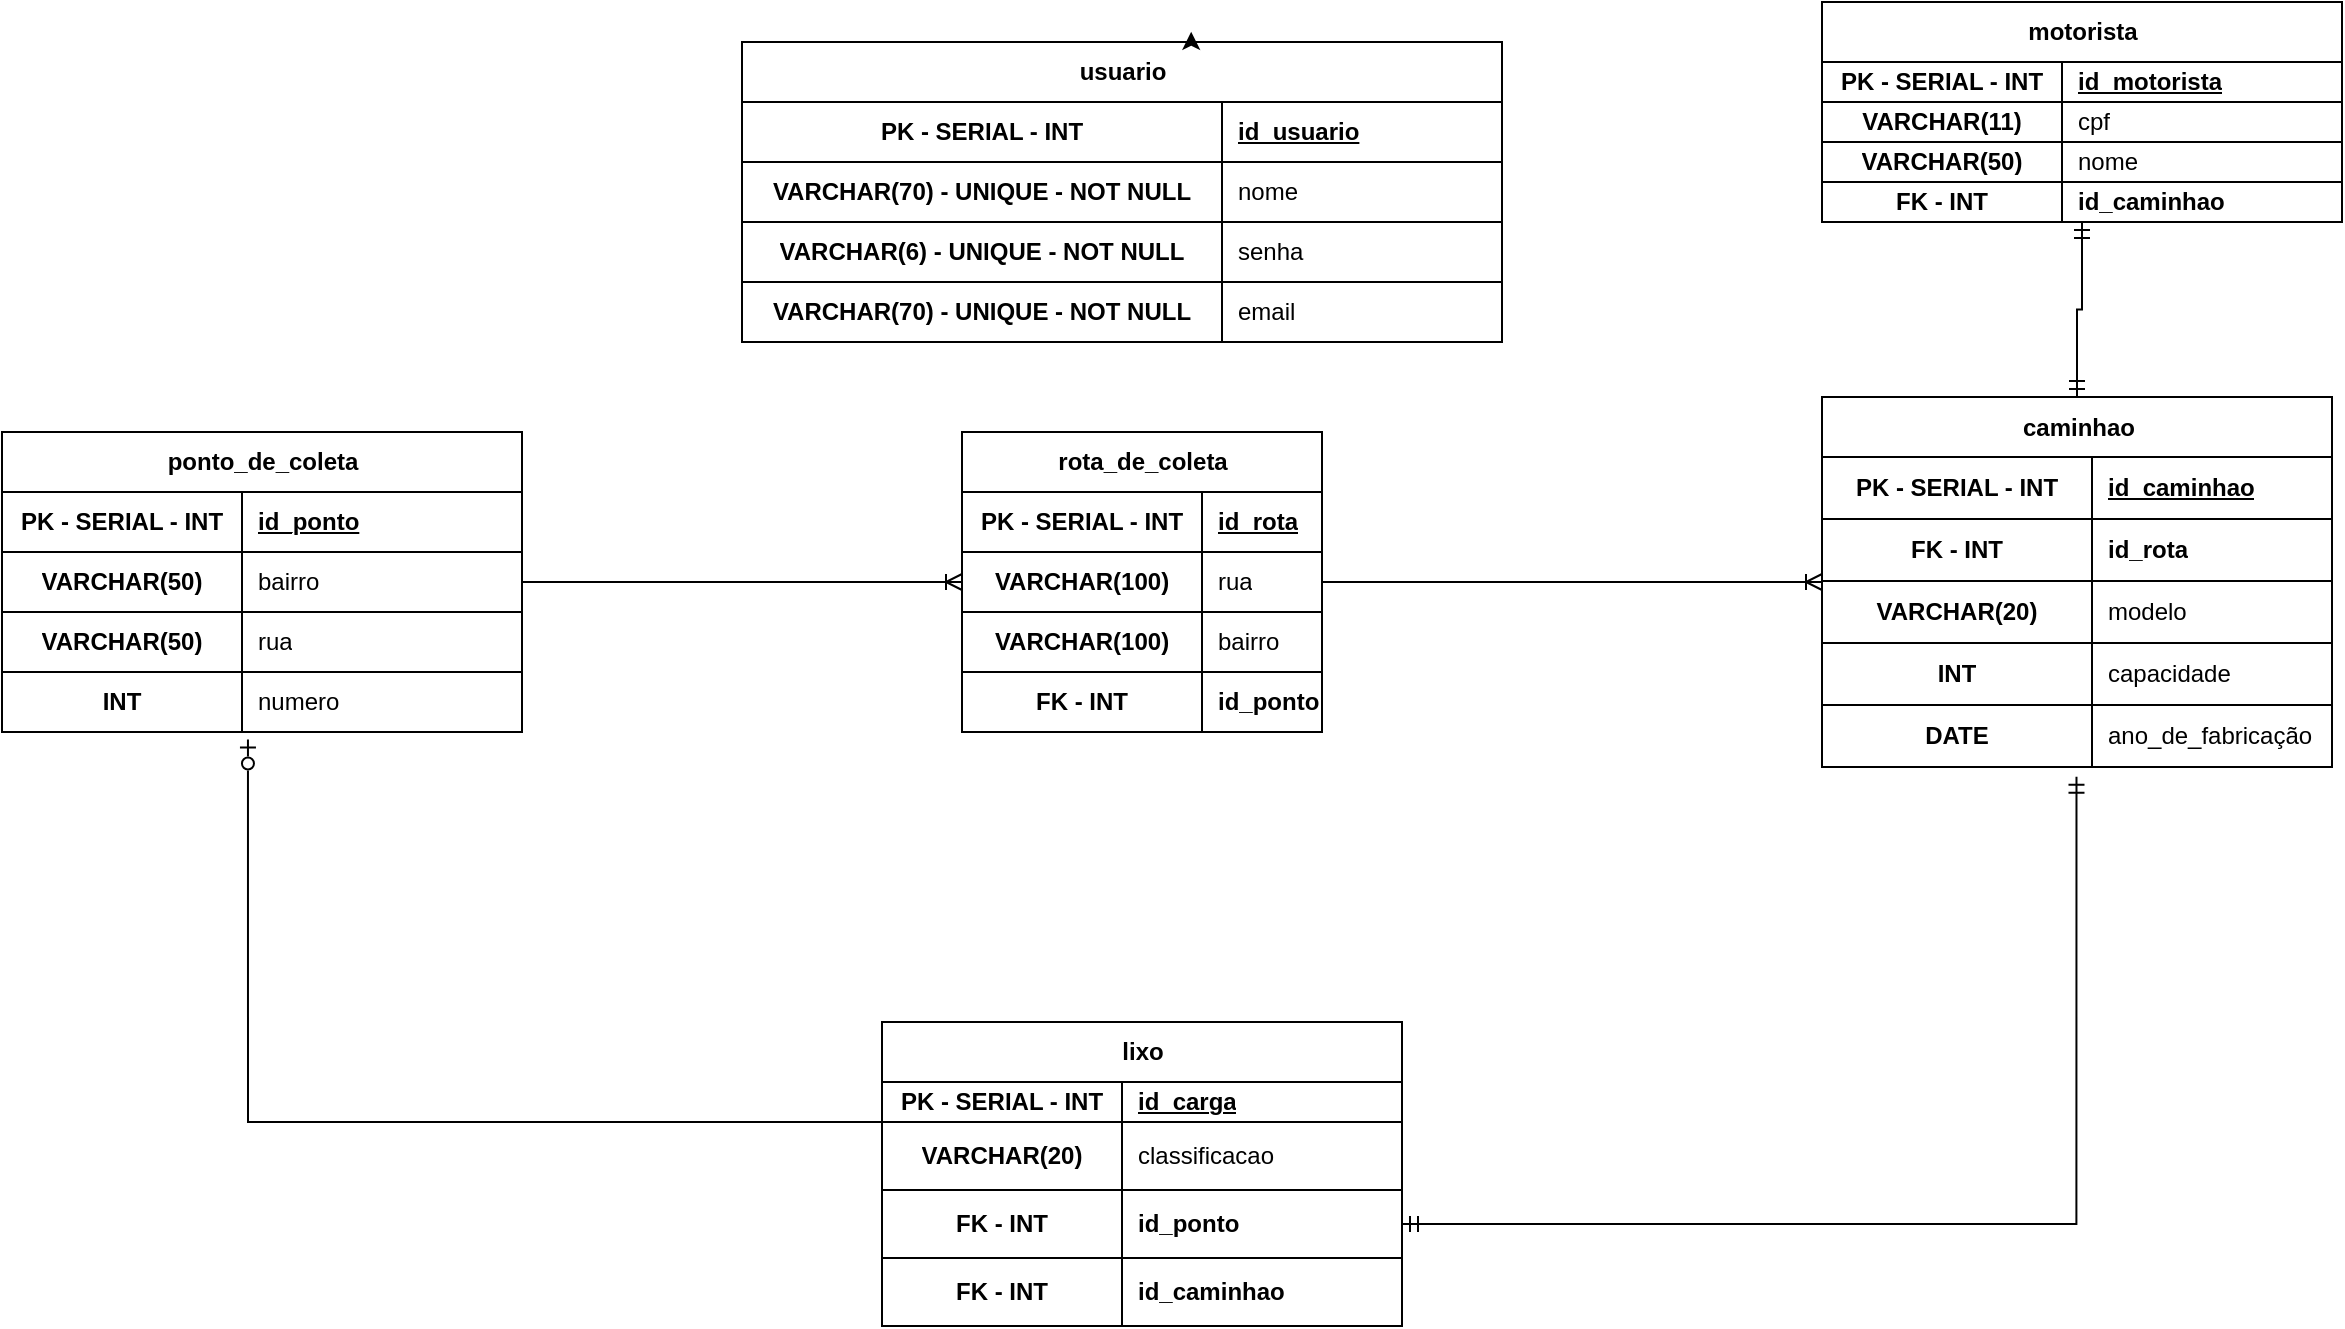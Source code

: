 <mxfile version="21.5.0" type="device">
  <diagram id="C5RBs43oDa-KdzZeNtuy" name="Page-1">
    <mxGraphModel dx="2227" dy="900" grid="1" gridSize="10" guides="1" tooltips="1" connect="1" arrows="1" fold="1" page="1" pageScale="1" pageWidth="827" pageHeight="1169" math="0" shadow="0">
      <root>
        <mxCell id="WIyWlLk6GJQsqaUBKTNV-0" />
        <mxCell id="WIyWlLk6GJQsqaUBKTNV-1" parent="WIyWlLk6GJQsqaUBKTNV-0" />
        <mxCell id="B9bkMVFS8lbxB0pxSiQX-164" style="edgeStyle=orthogonalEdgeStyle;rounded=0;orthogonalLoop=1;jettySize=auto;html=1;entryX=0.473;entryY=1.124;entryDx=0;entryDy=0;startArrow=none;startFill=0;endArrow=ERzeroToOne;endFill=0;entryPerimeter=0;" parent="WIyWlLk6GJQsqaUBKTNV-1" source="B9bkMVFS8lbxB0pxSiQX-1" target="B9bkMVFS8lbxB0pxSiQX-83" edge="1">
          <mxGeometry relative="1" as="geometry">
            <mxPoint x="195" y="220" as="targetPoint" />
            <Array as="points">
              <mxPoint x="-357" y="660" />
            </Array>
          </mxGeometry>
        </mxCell>
        <mxCell id="B9bkMVFS8lbxB0pxSiQX-1" value="lixo" style="shape=table;startSize=30;container=1;collapsible=1;childLayout=tableLayout;fixedRows=1;rowLines=0;fontStyle=1;align=center;resizeLast=1;html=1;swimlaneLine=1;strokeColor=default;fillColor=default;" parent="WIyWlLk6GJQsqaUBKTNV-1" vertex="1">
          <mxGeometry x="-40" y="610" width="260" height="152" as="geometry">
            <mxRectangle x="-200" y="10" width="70" height="30" as="alternateBounds" />
          </mxGeometry>
        </mxCell>
        <mxCell id="B9bkMVFS8lbxB0pxSiQX-2" value="" style="shape=tableRow;horizontal=0;startSize=0;swimlaneHead=0;swimlaneBody=0;fillColor=none;collapsible=0;dropTarget=0;points=[[0,0.5],[1,0.5]];portConstraint=eastwest;top=0;left=0;right=0;bottom=1;" parent="B9bkMVFS8lbxB0pxSiQX-1" vertex="1">
          <mxGeometry y="30" width="260" height="20" as="geometry" />
        </mxCell>
        <mxCell id="B9bkMVFS8lbxB0pxSiQX-3" value="PK - SERIAL - INT" style="shape=partialRectangle;connectable=0;fillColor=none;top=0;left=0;bottom=0;right=0;fontStyle=1;overflow=hidden;whiteSpace=wrap;html=1;" parent="B9bkMVFS8lbxB0pxSiQX-2" vertex="1">
          <mxGeometry width="120.0" height="20" as="geometry">
            <mxRectangle width="120.0" height="20" as="alternateBounds" />
          </mxGeometry>
        </mxCell>
        <mxCell id="B9bkMVFS8lbxB0pxSiQX-4" value="id_carga" style="shape=partialRectangle;connectable=0;fillColor=none;top=0;left=0;bottom=0;right=0;align=left;spacingLeft=6;fontStyle=5;overflow=hidden;whiteSpace=wrap;html=1;" parent="B9bkMVFS8lbxB0pxSiQX-2" vertex="1">
          <mxGeometry x="120.0" width="140.0" height="20" as="geometry">
            <mxRectangle width="140.0" height="20" as="alternateBounds" />
          </mxGeometry>
        </mxCell>
        <mxCell id="B9bkMVFS8lbxB0pxSiQX-28" value="" style="shape=tableRow;horizontal=0;startSize=0;swimlaneHead=0;swimlaneBody=0;fillColor=none;collapsible=0;dropTarget=0;points=[[0,0.5],[1,0.5]];portConstraint=eastwest;top=0;left=0;right=0;bottom=1;" parent="B9bkMVFS8lbxB0pxSiQX-1" vertex="1">
          <mxGeometry y="50" width="260" height="34" as="geometry" />
        </mxCell>
        <mxCell id="B9bkMVFS8lbxB0pxSiQX-29" value="VARCHAR(20)" style="shape=partialRectangle;connectable=0;fillColor=none;top=0;left=0;bottom=0;right=0;fontStyle=1;overflow=hidden;whiteSpace=wrap;html=1;" parent="B9bkMVFS8lbxB0pxSiQX-28" vertex="1">
          <mxGeometry width="120.0" height="34" as="geometry">
            <mxRectangle width="120.0" height="34" as="alternateBounds" />
          </mxGeometry>
        </mxCell>
        <mxCell id="B9bkMVFS8lbxB0pxSiQX-30" value="classificacao" style="shape=partialRectangle;connectable=0;fillColor=none;top=0;left=0;bottom=0;right=0;align=left;spacingLeft=6;fontStyle=0;overflow=hidden;whiteSpace=wrap;html=1;" parent="B9bkMVFS8lbxB0pxSiQX-28" vertex="1">
          <mxGeometry x="120.0" width="140.0" height="34" as="geometry">
            <mxRectangle width="140.0" height="34" as="alternateBounds" />
          </mxGeometry>
        </mxCell>
        <mxCell id="B9bkMVFS8lbxB0pxSiQX-34" value="" style="shape=tableRow;horizontal=0;startSize=0;swimlaneHead=0;swimlaneBody=0;fillColor=none;collapsible=0;dropTarget=0;points=[[0,0.5],[1,0.5]];portConstraint=eastwest;top=0;left=0;right=0;bottom=1;" parent="B9bkMVFS8lbxB0pxSiQX-1" vertex="1">
          <mxGeometry y="84" width="260" height="34" as="geometry" />
        </mxCell>
        <mxCell id="B9bkMVFS8lbxB0pxSiQX-35" value="FK - INT" style="shape=partialRectangle;connectable=0;fillColor=none;top=0;left=0;bottom=0;right=0;fontStyle=1;overflow=hidden;whiteSpace=wrap;html=1;" parent="B9bkMVFS8lbxB0pxSiQX-34" vertex="1">
          <mxGeometry width="120.0" height="34" as="geometry">
            <mxRectangle width="120.0" height="34" as="alternateBounds" />
          </mxGeometry>
        </mxCell>
        <mxCell id="B9bkMVFS8lbxB0pxSiQX-36" value="&lt;span&gt;&lt;span&gt;id_ponto&lt;/span&gt;&lt;/span&gt;" style="shape=partialRectangle;connectable=0;fillColor=none;top=0;left=0;bottom=0;right=0;align=left;spacingLeft=6;fontStyle=1;overflow=hidden;whiteSpace=wrap;html=1;" parent="B9bkMVFS8lbxB0pxSiQX-34" vertex="1">
          <mxGeometry x="120.0" width="140.0" height="34" as="geometry">
            <mxRectangle width="140.0" height="34" as="alternateBounds" />
          </mxGeometry>
        </mxCell>
        <mxCell id="NleWMUWUHoIItOQJwJyF-0" value="" style="shape=tableRow;horizontal=0;startSize=0;swimlaneHead=0;swimlaneBody=0;fillColor=none;collapsible=0;dropTarget=0;points=[[0,0.5],[1,0.5]];portConstraint=eastwest;top=0;left=0;right=0;bottom=1;" parent="B9bkMVFS8lbxB0pxSiQX-1" vertex="1">
          <mxGeometry y="118" width="260" height="34" as="geometry" />
        </mxCell>
        <mxCell id="NleWMUWUHoIItOQJwJyF-1" value="FK - INT" style="shape=partialRectangle;connectable=0;fillColor=none;top=0;left=0;bottom=0;right=0;fontStyle=1;overflow=hidden;whiteSpace=wrap;html=1;" parent="NleWMUWUHoIItOQJwJyF-0" vertex="1">
          <mxGeometry width="120.0" height="34" as="geometry">
            <mxRectangle width="120.0" height="34" as="alternateBounds" />
          </mxGeometry>
        </mxCell>
        <mxCell id="NleWMUWUHoIItOQJwJyF-2" value="&lt;span&gt;&lt;span&gt;id_caminhao&lt;/span&gt;&lt;/span&gt;" style="shape=partialRectangle;connectable=0;fillColor=none;top=0;left=0;bottom=0;right=0;align=left;spacingLeft=6;fontStyle=1;overflow=hidden;whiteSpace=wrap;html=1;" parent="NleWMUWUHoIItOQJwJyF-0" vertex="1">
          <mxGeometry x="120.0" width="140.0" height="34" as="geometry">
            <mxRectangle width="140.0" height="34" as="alternateBounds" />
          </mxGeometry>
        </mxCell>
        <mxCell id="B9bkMVFS8lbxB0pxSiQX-37" value="usuario" style="shape=table;startSize=30;container=1;collapsible=1;childLayout=tableLayout;fixedRows=1;rowLines=0;fontStyle=1;align=center;resizeLast=1;html=1;" parent="WIyWlLk6GJQsqaUBKTNV-1" vertex="1">
          <mxGeometry x="-110" y="120" width="380" height="150" as="geometry">
            <mxRectangle x="70" y="40" width="70" height="30" as="alternateBounds" />
          </mxGeometry>
        </mxCell>
        <mxCell id="B9bkMVFS8lbxB0pxSiQX-38" value="" style="shape=tableRow;horizontal=0;startSize=0;swimlaneHead=0;swimlaneBody=0;fillColor=none;collapsible=0;dropTarget=0;points=[[0,0.5],[1,0.5]];portConstraint=eastwest;top=0;left=0;right=0;bottom=1;" parent="B9bkMVFS8lbxB0pxSiQX-37" vertex="1">
          <mxGeometry y="30" width="380" height="30" as="geometry" />
        </mxCell>
        <mxCell id="B9bkMVFS8lbxB0pxSiQX-39" value="PK - SERIAL - INT" style="shape=partialRectangle;connectable=0;fillColor=none;top=0;left=0;bottom=0;right=0;fontStyle=1;overflow=hidden;whiteSpace=wrap;html=1;" parent="B9bkMVFS8lbxB0pxSiQX-38" vertex="1">
          <mxGeometry width="240" height="30" as="geometry">
            <mxRectangle width="240" height="30" as="alternateBounds" />
          </mxGeometry>
        </mxCell>
        <mxCell id="B9bkMVFS8lbxB0pxSiQX-40" value="id_usuario" style="shape=partialRectangle;connectable=0;fillColor=none;top=0;left=0;bottom=0;right=0;align=left;spacingLeft=6;fontStyle=5;overflow=hidden;whiteSpace=wrap;html=1;" parent="B9bkMVFS8lbxB0pxSiQX-38" vertex="1">
          <mxGeometry x="240" width="140" height="30" as="geometry">
            <mxRectangle width="140" height="30" as="alternateBounds" />
          </mxGeometry>
        </mxCell>
        <mxCell id="B9bkMVFS8lbxB0pxSiQX-51" value="" style="shape=tableRow;horizontal=0;startSize=0;swimlaneHead=0;swimlaneBody=0;fillColor=none;collapsible=0;dropTarget=0;points=[[0,0.5],[1,0.5]];portConstraint=eastwest;top=0;left=0;right=0;bottom=1;" parent="B9bkMVFS8lbxB0pxSiQX-37" vertex="1">
          <mxGeometry y="60" width="380" height="30" as="geometry" />
        </mxCell>
        <mxCell id="B9bkMVFS8lbxB0pxSiQX-52" value="VARCHAR(70) - UNIQUE - NOT NULL" style="shape=partialRectangle;connectable=0;fillColor=none;top=0;left=0;bottom=0;right=0;fontStyle=1;overflow=hidden;whiteSpace=wrap;html=1;" parent="B9bkMVFS8lbxB0pxSiQX-51" vertex="1">
          <mxGeometry width="240" height="30" as="geometry">
            <mxRectangle width="240" height="30" as="alternateBounds" />
          </mxGeometry>
        </mxCell>
        <mxCell id="B9bkMVFS8lbxB0pxSiQX-53" value="&lt;span style=&quot;font-weight: normal;&quot;&gt;nome&lt;/span&gt;" style="shape=partialRectangle;connectable=0;fillColor=none;top=0;left=0;bottom=0;right=0;align=left;spacingLeft=6;fontStyle=1;overflow=hidden;whiteSpace=wrap;html=1;" parent="B9bkMVFS8lbxB0pxSiQX-51" vertex="1">
          <mxGeometry x="240" width="140" height="30" as="geometry">
            <mxRectangle width="140" height="30" as="alternateBounds" />
          </mxGeometry>
        </mxCell>
        <mxCell id="B9bkMVFS8lbxB0pxSiQX-57" value="" style="shape=tableRow;horizontal=0;startSize=0;swimlaneHead=0;swimlaneBody=0;fillColor=none;collapsible=0;dropTarget=0;points=[[0,0.5],[1,0.5]];portConstraint=eastwest;top=0;left=0;right=0;bottom=1;" parent="B9bkMVFS8lbxB0pxSiQX-37" vertex="1">
          <mxGeometry y="90" width="380" height="30" as="geometry" />
        </mxCell>
        <mxCell id="B9bkMVFS8lbxB0pxSiQX-58" value="VARCHAR(6) - UNIQUE - NOT NULL" style="shape=partialRectangle;connectable=0;fillColor=none;top=0;left=0;bottom=0;right=0;fontStyle=1;overflow=hidden;whiteSpace=wrap;html=1;" parent="B9bkMVFS8lbxB0pxSiQX-57" vertex="1">
          <mxGeometry width="240" height="30" as="geometry">
            <mxRectangle width="240" height="30" as="alternateBounds" />
          </mxGeometry>
        </mxCell>
        <mxCell id="B9bkMVFS8lbxB0pxSiQX-59" value="&lt;span style=&quot;font-weight: normal;&quot;&gt;senha&lt;/span&gt;" style="shape=partialRectangle;connectable=0;fillColor=none;top=0;left=0;bottom=0;right=0;align=left;spacingLeft=6;fontStyle=1;overflow=hidden;whiteSpace=wrap;html=1;" parent="B9bkMVFS8lbxB0pxSiQX-57" vertex="1">
          <mxGeometry x="240" width="140" height="30" as="geometry">
            <mxRectangle width="140" height="30" as="alternateBounds" />
          </mxGeometry>
        </mxCell>
        <mxCell id="B9bkMVFS8lbxB0pxSiQX-60" value="" style="shape=tableRow;horizontal=0;startSize=0;swimlaneHead=0;swimlaneBody=0;fillColor=none;collapsible=0;dropTarget=0;points=[[0,0.5],[1,0.5]];portConstraint=eastwest;top=0;left=0;right=0;bottom=1;" parent="B9bkMVFS8lbxB0pxSiQX-37" vertex="1">
          <mxGeometry y="120" width="380" height="30" as="geometry" />
        </mxCell>
        <mxCell id="B9bkMVFS8lbxB0pxSiQX-61" value="VARCHAR(70) - UNIQUE - NOT NULL" style="shape=partialRectangle;connectable=0;fillColor=none;top=0;left=0;bottom=0;right=0;fontStyle=1;overflow=hidden;whiteSpace=wrap;html=1;" parent="B9bkMVFS8lbxB0pxSiQX-60" vertex="1">
          <mxGeometry width="240" height="30" as="geometry">
            <mxRectangle width="240" height="30" as="alternateBounds" />
          </mxGeometry>
        </mxCell>
        <mxCell id="B9bkMVFS8lbxB0pxSiQX-62" value="&lt;span style=&quot;font-weight: normal;&quot;&gt;email&lt;/span&gt;" style="shape=partialRectangle;connectable=0;fillColor=none;top=0;left=0;bottom=0;right=0;align=left;spacingLeft=6;fontStyle=1;overflow=hidden;whiteSpace=wrap;html=1;" parent="B9bkMVFS8lbxB0pxSiQX-60" vertex="1">
          <mxGeometry x="240" width="140" height="30" as="geometry">
            <mxRectangle width="140" height="30" as="alternateBounds" />
          </mxGeometry>
        </mxCell>
        <mxCell id="B9bkMVFS8lbxB0pxSiQX-166" style="edgeStyle=orthogonalEdgeStyle;rounded=0;orthogonalLoop=1;jettySize=auto;html=1;endArrow=ERoneToMany;endFill=0;" parent="WIyWlLk6GJQsqaUBKTNV-1" source="B9bkMVFS8lbxB0pxSiQX-63" target="B9bkMVFS8lbxB0pxSiQX-112" edge="1">
          <mxGeometry relative="1" as="geometry" />
        </mxCell>
        <mxCell id="B9bkMVFS8lbxB0pxSiQX-63" value="ponto_de_coleta" style="shape=table;startSize=30;container=1;collapsible=1;childLayout=tableLayout;fixedRows=1;rowLines=0;fontStyle=1;align=center;resizeLast=1;html=1;" parent="WIyWlLk6GJQsqaUBKTNV-1" vertex="1">
          <mxGeometry x="-480" y="315" width="260" height="150" as="geometry">
            <mxRectangle x="-235" y="280" width="140" height="30" as="alternateBounds" />
          </mxGeometry>
        </mxCell>
        <mxCell id="B9bkMVFS8lbxB0pxSiQX-64" value="" style="shape=tableRow;horizontal=0;startSize=0;swimlaneHead=0;swimlaneBody=0;fillColor=none;collapsible=0;dropTarget=0;points=[[0,0.5],[1,0.5]];portConstraint=eastwest;top=0;left=0;right=0;bottom=1;" parent="B9bkMVFS8lbxB0pxSiQX-63" vertex="1">
          <mxGeometry y="30" width="260" height="30" as="geometry" />
        </mxCell>
        <mxCell id="B9bkMVFS8lbxB0pxSiQX-65" value="PK - SERIAL - INT" style="shape=partialRectangle;connectable=0;fillColor=none;top=0;left=0;bottom=0;right=0;fontStyle=1;overflow=hidden;whiteSpace=wrap;html=1;" parent="B9bkMVFS8lbxB0pxSiQX-64" vertex="1">
          <mxGeometry width="120" height="30" as="geometry">
            <mxRectangle width="120" height="30" as="alternateBounds" />
          </mxGeometry>
        </mxCell>
        <mxCell id="B9bkMVFS8lbxB0pxSiQX-66" value="id_ponto" style="shape=partialRectangle;connectable=0;fillColor=none;top=0;left=0;bottom=0;right=0;align=left;spacingLeft=6;fontStyle=5;overflow=hidden;whiteSpace=wrap;html=1;" parent="B9bkMVFS8lbxB0pxSiQX-64" vertex="1">
          <mxGeometry x="120" width="140" height="30" as="geometry">
            <mxRectangle width="140" height="30" as="alternateBounds" />
          </mxGeometry>
        </mxCell>
        <mxCell id="B9bkMVFS8lbxB0pxSiQX-77" value="" style="shape=tableRow;horizontal=0;startSize=0;swimlaneHead=0;swimlaneBody=0;fillColor=none;collapsible=0;dropTarget=0;points=[[0,0.5],[1,0.5]];portConstraint=eastwest;top=0;left=0;right=0;bottom=1;" parent="B9bkMVFS8lbxB0pxSiQX-63" vertex="1">
          <mxGeometry y="60" width="260" height="30" as="geometry" />
        </mxCell>
        <mxCell id="B9bkMVFS8lbxB0pxSiQX-78" value="VARCHAR(50)" style="shape=partialRectangle;connectable=0;fillColor=none;top=0;left=0;bottom=0;right=0;fontStyle=1;overflow=hidden;whiteSpace=wrap;html=1;" parent="B9bkMVFS8lbxB0pxSiQX-77" vertex="1">
          <mxGeometry width="120" height="30" as="geometry">
            <mxRectangle width="120" height="30" as="alternateBounds" />
          </mxGeometry>
        </mxCell>
        <mxCell id="B9bkMVFS8lbxB0pxSiQX-79" value="bairro" style="shape=partialRectangle;connectable=0;fillColor=none;top=0;left=0;bottom=0;right=0;align=left;spacingLeft=6;fontStyle=0;overflow=hidden;whiteSpace=wrap;html=1;" parent="B9bkMVFS8lbxB0pxSiQX-77" vertex="1">
          <mxGeometry x="120" width="140" height="30" as="geometry">
            <mxRectangle width="140" height="30" as="alternateBounds" />
          </mxGeometry>
        </mxCell>
        <mxCell id="B9bkMVFS8lbxB0pxSiQX-80" value="" style="shape=tableRow;horizontal=0;startSize=0;swimlaneHead=0;swimlaneBody=0;fillColor=none;collapsible=0;dropTarget=0;points=[[0,0.5],[1,0.5]];portConstraint=eastwest;top=0;left=0;right=0;bottom=1;" parent="B9bkMVFS8lbxB0pxSiQX-63" vertex="1">
          <mxGeometry y="90" width="260" height="30" as="geometry" />
        </mxCell>
        <mxCell id="B9bkMVFS8lbxB0pxSiQX-81" value="VARCHAR(50)" style="shape=partialRectangle;connectable=0;fillColor=none;top=0;left=0;bottom=0;right=0;fontStyle=1;overflow=hidden;whiteSpace=wrap;html=1;" parent="B9bkMVFS8lbxB0pxSiQX-80" vertex="1">
          <mxGeometry width="120" height="30" as="geometry">
            <mxRectangle width="120" height="30" as="alternateBounds" />
          </mxGeometry>
        </mxCell>
        <mxCell id="B9bkMVFS8lbxB0pxSiQX-82" value="rua" style="shape=partialRectangle;connectable=0;fillColor=none;top=0;left=0;bottom=0;right=0;align=left;spacingLeft=6;fontStyle=0;overflow=hidden;whiteSpace=wrap;html=1;" parent="B9bkMVFS8lbxB0pxSiQX-80" vertex="1">
          <mxGeometry x="120" width="140" height="30" as="geometry">
            <mxRectangle width="140" height="30" as="alternateBounds" />
          </mxGeometry>
        </mxCell>
        <mxCell id="B9bkMVFS8lbxB0pxSiQX-83" value="" style="shape=tableRow;horizontal=0;startSize=0;swimlaneHead=0;swimlaneBody=0;fillColor=none;collapsible=0;dropTarget=0;points=[[0,0.5],[1,0.5]];portConstraint=eastwest;top=0;left=0;right=0;bottom=1;" parent="B9bkMVFS8lbxB0pxSiQX-63" vertex="1">
          <mxGeometry y="120" width="260" height="30" as="geometry" />
        </mxCell>
        <mxCell id="B9bkMVFS8lbxB0pxSiQX-84" value="INT" style="shape=partialRectangle;connectable=0;fillColor=none;top=0;left=0;bottom=0;right=0;fontStyle=1;overflow=hidden;whiteSpace=wrap;html=1;" parent="B9bkMVFS8lbxB0pxSiQX-83" vertex="1">
          <mxGeometry width="120" height="30" as="geometry">
            <mxRectangle width="120" height="30" as="alternateBounds" />
          </mxGeometry>
        </mxCell>
        <mxCell id="B9bkMVFS8lbxB0pxSiQX-85" value="numero" style="shape=partialRectangle;connectable=0;fillColor=none;top=0;left=0;bottom=0;right=0;align=left;spacingLeft=6;fontStyle=0;overflow=hidden;whiteSpace=wrap;html=1;" parent="B9bkMVFS8lbxB0pxSiQX-83" vertex="1">
          <mxGeometry x="120" width="140" height="30" as="geometry">
            <mxRectangle width="140" height="30" as="alternateBounds" />
          </mxGeometry>
        </mxCell>
        <mxCell id="B9bkMVFS8lbxB0pxSiQX-86" value="motorista" style="shape=table;startSize=30;container=1;collapsible=1;childLayout=tableLayout;fixedRows=1;rowLines=0;fontStyle=1;align=center;resizeLast=1;html=1;" parent="WIyWlLk6GJQsqaUBKTNV-1" vertex="1">
          <mxGeometry x="430" y="100" width="260" height="110" as="geometry">
            <mxRectangle x="325" y="10" width="70" height="30" as="alternateBounds" />
          </mxGeometry>
        </mxCell>
        <mxCell id="B9bkMVFS8lbxB0pxSiQX-87" value="" style="shape=tableRow;horizontal=0;startSize=0;swimlaneHead=0;swimlaneBody=0;fillColor=none;collapsible=0;dropTarget=0;points=[[0,0.5],[1,0.5]];portConstraint=eastwest;top=0;left=0;right=0;bottom=1;" parent="B9bkMVFS8lbxB0pxSiQX-86" vertex="1">
          <mxGeometry y="30" width="260" height="20" as="geometry" />
        </mxCell>
        <mxCell id="B9bkMVFS8lbxB0pxSiQX-88" value="PK - SERIAL - INT" style="shape=partialRectangle;connectable=0;fillColor=none;top=0;left=0;bottom=0;right=0;fontStyle=1;overflow=hidden;whiteSpace=wrap;html=1;" parent="B9bkMVFS8lbxB0pxSiQX-87" vertex="1">
          <mxGeometry width="120" height="20" as="geometry">
            <mxRectangle width="120" height="20" as="alternateBounds" />
          </mxGeometry>
        </mxCell>
        <mxCell id="B9bkMVFS8lbxB0pxSiQX-89" value="id_motorista" style="shape=partialRectangle;connectable=0;fillColor=none;top=0;left=0;bottom=0;right=0;align=left;spacingLeft=6;fontStyle=5;overflow=hidden;whiteSpace=wrap;html=1;" parent="B9bkMVFS8lbxB0pxSiQX-87" vertex="1">
          <mxGeometry x="120" width="140" height="20" as="geometry">
            <mxRectangle width="140" height="20" as="alternateBounds" />
          </mxGeometry>
        </mxCell>
        <mxCell id="B9bkMVFS8lbxB0pxSiQX-100" value="" style="shape=tableRow;horizontal=0;startSize=0;swimlaneHead=0;swimlaneBody=0;fillColor=none;collapsible=0;dropTarget=0;points=[[0,0.5],[1,0.5]];portConstraint=eastwest;top=0;left=0;right=0;bottom=1;" parent="B9bkMVFS8lbxB0pxSiQX-86" vertex="1">
          <mxGeometry y="50" width="260" height="20" as="geometry" />
        </mxCell>
        <mxCell id="B9bkMVFS8lbxB0pxSiQX-101" value="VARCHAR(11)" style="shape=partialRectangle;connectable=0;fillColor=none;top=0;left=0;bottom=0;right=0;fontStyle=1;overflow=hidden;whiteSpace=wrap;html=1;" parent="B9bkMVFS8lbxB0pxSiQX-100" vertex="1">
          <mxGeometry width="120" height="20" as="geometry">
            <mxRectangle width="120" height="20" as="alternateBounds" />
          </mxGeometry>
        </mxCell>
        <mxCell id="B9bkMVFS8lbxB0pxSiQX-102" value="&lt;span style=&quot;font-weight: normal;&quot;&gt;cpf&lt;/span&gt;" style="shape=partialRectangle;connectable=0;fillColor=none;top=0;left=0;bottom=0;right=0;align=left;spacingLeft=6;fontStyle=1;overflow=hidden;whiteSpace=wrap;html=1;" parent="B9bkMVFS8lbxB0pxSiQX-100" vertex="1">
          <mxGeometry x="120" width="140" height="20" as="geometry">
            <mxRectangle width="140" height="20" as="alternateBounds" />
          </mxGeometry>
        </mxCell>
        <mxCell id="B9bkMVFS8lbxB0pxSiQX-103" value="" style="shape=tableRow;horizontal=0;startSize=0;swimlaneHead=0;swimlaneBody=0;fillColor=none;collapsible=0;dropTarget=0;points=[[0,0.5],[1,0.5]];portConstraint=eastwest;top=0;left=0;right=0;bottom=1;" parent="B9bkMVFS8lbxB0pxSiQX-86" vertex="1">
          <mxGeometry y="70" width="260" height="20" as="geometry" />
        </mxCell>
        <mxCell id="B9bkMVFS8lbxB0pxSiQX-104" value="VARCHAR(50)" style="shape=partialRectangle;connectable=0;fillColor=none;top=0;left=0;bottom=0;right=0;fontStyle=1;overflow=hidden;whiteSpace=wrap;html=1;" parent="B9bkMVFS8lbxB0pxSiQX-103" vertex="1">
          <mxGeometry width="120" height="20" as="geometry">
            <mxRectangle width="120" height="20" as="alternateBounds" />
          </mxGeometry>
        </mxCell>
        <mxCell id="B9bkMVFS8lbxB0pxSiQX-105" value="&lt;span style=&quot;font-weight: normal;&quot;&gt;nome&lt;/span&gt;" style="shape=partialRectangle;connectable=0;fillColor=none;top=0;left=0;bottom=0;right=0;align=left;spacingLeft=6;fontStyle=1;overflow=hidden;whiteSpace=wrap;html=1;" parent="B9bkMVFS8lbxB0pxSiQX-103" vertex="1">
          <mxGeometry x="120" width="140" height="20" as="geometry">
            <mxRectangle width="140" height="20" as="alternateBounds" />
          </mxGeometry>
        </mxCell>
        <mxCell id="B9bkMVFS8lbxB0pxSiQX-109" value="" style="shape=tableRow;horizontal=0;startSize=0;swimlaneHead=0;swimlaneBody=0;fillColor=none;collapsible=0;dropTarget=0;points=[[0,0.5],[1,0.5]];portConstraint=eastwest;top=0;left=0;right=0;bottom=1;" parent="B9bkMVFS8lbxB0pxSiQX-86" vertex="1">
          <mxGeometry y="90" width="260" height="20" as="geometry" />
        </mxCell>
        <mxCell id="B9bkMVFS8lbxB0pxSiQX-110" value="FK - INT" style="shape=partialRectangle;connectable=0;fillColor=none;top=0;left=0;bottom=0;right=0;fontStyle=1;overflow=hidden;whiteSpace=wrap;html=1;" parent="B9bkMVFS8lbxB0pxSiQX-109" vertex="1">
          <mxGeometry width="120" height="20" as="geometry">
            <mxRectangle width="120" height="20" as="alternateBounds" />
          </mxGeometry>
        </mxCell>
        <mxCell id="B9bkMVFS8lbxB0pxSiQX-111" value="&lt;span style=&quot;&quot;&gt;id_caminhao&lt;/span&gt;" style="shape=partialRectangle;connectable=0;fillColor=none;top=0;left=0;bottom=0;right=0;align=left;spacingLeft=6;fontStyle=1;overflow=hidden;whiteSpace=wrap;html=1;" parent="B9bkMVFS8lbxB0pxSiQX-109" vertex="1">
          <mxGeometry x="120" width="140" height="20" as="geometry">
            <mxRectangle width="140" height="20" as="alternateBounds" />
          </mxGeometry>
        </mxCell>
        <mxCell id="B9bkMVFS8lbxB0pxSiQX-167" style="edgeStyle=orthogonalEdgeStyle;rounded=0;orthogonalLoop=1;jettySize=auto;html=1;entryX=0;entryY=0.5;entryDx=0;entryDy=0;endArrow=ERoneToMany;endFill=0;" parent="WIyWlLk6GJQsqaUBKTNV-1" source="B9bkMVFS8lbxB0pxSiQX-112" target="B9bkMVFS8lbxB0pxSiQX-137" edge="1">
          <mxGeometry relative="1" as="geometry" />
        </mxCell>
        <mxCell id="B9bkMVFS8lbxB0pxSiQX-112" value="rota_de_coleta" style="shape=table;startSize=30;container=1;collapsible=1;childLayout=tableLayout;fixedRows=1;rowLines=0;fontStyle=1;align=center;resizeLast=1;html=1;" parent="WIyWlLk6GJQsqaUBKTNV-1" vertex="1">
          <mxGeometry y="315" width="180" height="150" as="geometry">
            <mxRectangle x="70" y="280" width="130" height="30" as="alternateBounds" />
          </mxGeometry>
        </mxCell>
        <mxCell id="B9bkMVFS8lbxB0pxSiQX-113" value="" style="shape=tableRow;horizontal=0;startSize=0;swimlaneHead=0;swimlaneBody=0;fillColor=none;collapsible=0;dropTarget=0;points=[[0,0.5],[1,0.5]];portConstraint=eastwest;top=0;left=0;right=0;bottom=1;" parent="B9bkMVFS8lbxB0pxSiQX-112" vertex="1">
          <mxGeometry y="30" width="180" height="30" as="geometry" />
        </mxCell>
        <mxCell id="B9bkMVFS8lbxB0pxSiQX-114" value="PK - SERIAL - INT" style="shape=partialRectangle;connectable=0;fillColor=none;top=0;left=0;bottom=0;right=0;fontStyle=1;overflow=hidden;whiteSpace=wrap;html=1;" parent="B9bkMVFS8lbxB0pxSiQX-113" vertex="1">
          <mxGeometry width="120" height="30" as="geometry">
            <mxRectangle width="120" height="30" as="alternateBounds" />
          </mxGeometry>
        </mxCell>
        <mxCell id="B9bkMVFS8lbxB0pxSiQX-115" value="id_rota" style="shape=partialRectangle;connectable=0;fillColor=none;top=0;left=0;bottom=0;right=0;align=left;spacingLeft=6;fontStyle=5;overflow=hidden;whiteSpace=wrap;html=1;" parent="B9bkMVFS8lbxB0pxSiQX-113" vertex="1">
          <mxGeometry x="120" width="60" height="30" as="geometry">
            <mxRectangle width="60" height="30" as="alternateBounds" />
          </mxGeometry>
        </mxCell>
        <mxCell id="B9bkMVFS8lbxB0pxSiQX-125" value="" style="shape=tableRow;horizontal=0;startSize=0;swimlaneHead=0;swimlaneBody=0;fillColor=none;collapsible=0;dropTarget=0;points=[[0,0.5],[1,0.5]];portConstraint=eastwest;top=0;left=0;right=0;bottom=1;" parent="B9bkMVFS8lbxB0pxSiQX-112" vertex="1">
          <mxGeometry y="60" width="180" height="30" as="geometry" />
        </mxCell>
        <mxCell id="B9bkMVFS8lbxB0pxSiQX-126" value="VARCHAR(100)" style="shape=partialRectangle;connectable=0;fillColor=none;top=0;left=0;bottom=0;right=0;fontStyle=1;overflow=hidden;whiteSpace=wrap;html=1;" parent="B9bkMVFS8lbxB0pxSiQX-125" vertex="1">
          <mxGeometry width="120" height="30" as="geometry">
            <mxRectangle width="120" height="30" as="alternateBounds" />
          </mxGeometry>
        </mxCell>
        <mxCell id="B9bkMVFS8lbxB0pxSiQX-127" value="rua" style="shape=partialRectangle;connectable=0;fillColor=none;top=0;left=0;bottom=0;right=0;align=left;spacingLeft=6;fontStyle=0;overflow=hidden;whiteSpace=wrap;html=1;" parent="B9bkMVFS8lbxB0pxSiQX-125" vertex="1">
          <mxGeometry x="120" width="60" height="30" as="geometry">
            <mxRectangle width="60" height="30" as="alternateBounds" />
          </mxGeometry>
        </mxCell>
        <mxCell id="B9bkMVFS8lbxB0pxSiQX-128" value="" style="shape=tableRow;horizontal=0;startSize=0;swimlaneHead=0;swimlaneBody=0;fillColor=none;collapsible=0;dropTarget=0;points=[[0,0.5],[1,0.5]];portConstraint=eastwest;top=0;left=0;right=0;bottom=1;" parent="B9bkMVFS8lbxB0pxSiQX-112" vertex="1">
          <mxGeometry y="90" width="180" height="30" as="geometry" />
        </mxCell>
        <mxCell id="B9bkMVFS8lbxB0pxSiQX-129" value="VARCHAR(100)" style="shape=partialRectangle;connectable=0;fillColor=none;top=0;left=0;bottom=0;right=0;fontStyle=1;overflow=hidden;whiteSpace=wrap;html=1;" parent="B9bkMVFS8lbxB0pxSiQX-128" vertex="1">
          <mxGeometry width="120" height="30" as="geometry">
            <mxRectangle width="120" height="30" as="alternateBounds" />
          </mxGeometry>
        </mxCell>
        <mxCell id="B9bkMVFS8lbxB0pxSiQX-130" value="bairro" style="shape=partialRectangle;connectable=0;fillColor=none;top=0;left=0;bottom=0;right=0;align=left;spacingLeft=6;fontStyle=0;overflow=hidden;whiteSpace=wrap;html=1;" parent="B9bkMVFS8lbxB0pxSiQX-128" vertex="1">
          <mxGeometry x="120" width="60" height="30" as="geometry">
            <mxRectangle width="60" height="30" as="alternateBounds" />
          </mxGeometry>
        </mxCell>
        <mxCell id="B9bkMVFS8lbxB0pxSiQX-131" value="" style="shape=tableRow;horizontal=0;startSize=0;swimlaneHead=0;swimlaneBody=0;fillColor=none;collapsible=0;dropTarget=0;points=[[0,0.5],[1,0.5]];portConstraint=eastwest;top=0;left=0;right=0;bottom=1;" parent="B9bkMVFS8lbxB0pxSiQX-112" vertex="1">
          <mxGeometry y="120" width="180" height="30" as="geometry" />
        </mxCell>
        <mxCell id="B9bkMVFS8lbxB0pxSiQX-132" value="FK - INT" style="shape=partialRectangle;connectable=0;fillColor=none;top=0;left=0;bottom=0;right=0;fontStyle=1;overflow=hidden;whiteSpace=wrap;html=1;" parent="B9bkMVFS8lbxB0pxSiQX-131" vertex="1">
          <mxGeometry width="120" height="30" as="geometry">
            <mxRectangle width="120" height="30" as="alternateBounds" />
          </mxGeometry>
        </mxCell>
        <mxCell id="B9bkMVFS8lbxB0pxSiQX-133" value="id_ponto" style="shape=partialRectangle;connectable=0;fillColor=none;top=0;left=0;bottom=0;right=0;align=left;spacingLeft=6;fontStyle=1;overflow=hidden;whiteSpace=wrap;html=1;" parent="B9bkMVFS8lbxB0pxSiQX-131" vertex="1">
          <mxGeometry x="120" width="60" height="30" as="geometry">
            <mxRectangle width="60" height="30" as="alternateBounds" />
          </mxGeometry>
        </mxCell>
        <mxCell id="B9bkMVFS8lbxB0pxSiQX-168" style="edgeStyle=orthogonalEdgeStyle;rounded=0;orthogonalLoop=1;jettySize=auto;html=1;entryX=0.5;entryY=1;entryDx=0;entryDy=0;startArrow=ERmandOne;startFill=0;endArrow=ERmandOne;endFill=0;" parent="WIyWlLk6GJQsqaUBKTNV-1" source="B9bkMVFS8lbxB0pxSiQX-137" target="B9bkMVFS8lbxB0pxSiQX-86" edge="1">
          <mxGeometry relative="1" as="geometry" />
        </mxCell>
        <mxCell id="B9bkMVFS8lbxB0pxSiQX-137" value="caminhao" style="shape=table;startSize=30;container=1;collapsible=1;childLayout=tableLayout;fixedRows=1;rowLines=0;fontStyle=1;align=center;resizeLast=1;html=1;" parent="WIyWlLk6GJQsqaUBKTNV-1" vertex="1">
          <mxGeometry x="430" y="297.5" width="255" height="185" as="geometry">
            <mxRectangle x="310" y="280" width="100" height="30" as="alternateBounds" />
          </mxGeometry>
        </mxCell>
        <mxCell id="B9bkMVFS8lbxB0pxSiQX-138" value="" style="shape=tableRow;horizontal=0;startSize=0;swimlaneHead=0;swimlaneBody=0;fillColor=none;collapsible=0;dropTarget=0;points=[[0,0.5],[1,0.5]];portConstraint=eastwest;top=0;left=0;right=0;bottom=1;" parent="B9bkMVFS8lbxB0pxSiQX-137" vertex="1">
          <mxGeometry y="30" width="255" height="31" as="geometry" />
        </mxCell>
        <mxCell id="B9bkMVFS8lbxB0pxSiQX-139" value="PK - SERIAL - INT" style="shape=partialRectangle;connectable=0;fillColor=none;top=0;left=0;bottom=0;right=0;fontStyle=1;overflow=hidden;whiteSpace=wrap;html=1;" parent="B9bkMVFS8lbxB0pxSiQX-138" vertex="1">
          <mxGeometry width="135" height="31" as="geometry">
            <mxRectangle width="135" height="31" as="alternateBounds" />
          </mxGeometry>
        </mxCell>
        <mxCell id="B9bkMVFS8lbxB0pxSiQX-140" value="id_caminhao" style="shape=partialRectangle;connectable=0;fillColor=none;top=0;left=0;bottom=0;right=0;align=left;spacingLeft=6;fontStyle=5;overflow=hidden;whiteSpace=wrap;html=1;" parent="B9bkMVFS8lbxB0pxSiQX-138" vertex="1">
          <mxGeometry x="135" width="120" height="31" as="geometry">
            <mxRectangle width="120" height="31" as="alternateBounds" />
          </mxGeometry>
        </mxCell>
        <mxCell id="B9bkMVFS8lbxB0pxSiQX-150" value="" style="shape=tableRow;horizontal=0;startSize=0;swimlaneHead=0;swimlaneBody=0;fillColor=none;collapsible=0;dropTarget=0;points=[[0,0.5],[1,0.5]];portConstraint=eastwest;top=0;left=0;right=0;bottom=1;" parent="B9bkMVFS8lbxB0pxSiQX-137" vertex="1">
          <mxGeometry y="61" width="255" height="31" as="geometry" />
        </mxCell>
        <mxCell id="B9bkMVFS8lbxB0pxSiQX-151" value="FK - INT" style="shape=partialRectangle;connectable=0;fillColor=none;top=0;left=0;bottom=0;right=0;fontStyle=1;overflow=hidden;whiteSpace=wrap;html=1;" parent="B9bkMVFS8lbxB0pxSiQX-150" vertex="1">
          <mxGeometry width="135" height="31" as="geometry">
            <mxRectangle width="135" height="31" as="alternateBounds" />
          </mxGeometry>
        </mxCell>
        <mxCell id="B9bkMVFS8lbxB0pxSiQX-152" value="&lt;span style=&quot;&quot;&gt;&lt;b&gt;id_rota&lt;/b&gt;&lt;/span&gt;" style="shape=partialRectangle;connectable=0;fillColor=none;top=0;left=0;bottom=0;right=0;align=left;spacingLeft=6;fontStyle=0;overflow=hidden;whiteSpace=wrap;html=1;" parent="B9bkMVFS8lbxB0pxSiQX-150" vertex="1">
          <mxGeometry x="135" width="120" height="31" as="geometry">
            <mxRectangle width="120" height="31" as="alternateBounds" />
          </mxGeometry>
        </mxCell>
        <mxCell id="B9bkMVFS8lbxB0pxSiQX-153" value="" style="shape=tableRow;horizontal=0;startSize=0;swimlaneHead=0;swimlaneBody=0;fillColor=none;collapsible=0;dropTarget=0;points=[[0,0.5],[1,0.5]];portConstraint=eastwest;top=0;left=0;right=0;bottom=1;" parent="B9bkMVFS8lbxB0pxSiQX-137" vertex="1">
          <mxGeometry y="92" width="255" height="31" as="geometry" />
        </mxCell>
        <mxCell id="B9bkMVFS8lbxB0pxSiQX-154" value="VARCHAR(20)" style="shape=partialRectangle;connectable=0;fillColor=none;top=0;left=0;bottom=0;right=0;fontStyle=1;overflow=hidden;whiteSpace=wrap;html=1;" parent="B9bkMVFS8lbxB0pxSiQX-153" vertex="1">
          <mxGeometry width="135" height="31" as="geometry">
            <mxRectangle width="135" height="31" as="alternateBounds" />
          </mxGeometry>
        </mxCell>
        <mxCell id="B9bkMVFS8lbxB0pxSiQX-155" value="modelo" style="shape=partialRectangle;connectable=0;fillColor=none;top=0;left=0;bottom=0;right=0;align=left;spacingLeft=6;fontStyle=0;overflow=hidden;whiteSpace=wrap;html=1;" parent="B9bkMVFS8lbxB0pxSiQX-153" vertex="1">
          <mxGeometry x="135" width="120" height="31" as="geometry">
            <mxRectangle width="120" height="31" as="alternateBounds" />
          </mxGeometry>
        </mxCell>
        <mxCell id="B9bkMVFS8lbxB0pxSiQX-156" value="" style="shape=tableRow;horizontal=0;startSize=0;swimlaneHead=0;swimlaneBody=0;fillColor=none;collapsible=0;dropTarget=0;points=[[0,0.5],[1,0.5]];portConstraint=eastwest;top=0;left=0;right=0;bottom=1;" parent="B9bkMVFS8lbxB0pxSiQX-137" vertex="1">
          <mxGeometry y="123" width="255" height="31" as="geometry" />
        </mxCell>
        <mxCell id="B9bkMVFS8lbxB0pxSiQX-157" value="INT" style="shape=partialRectangle;connectable=0;fillColor=none;top=0;left=0;bottom=0;right=0;fontStyle=1;overflow=hidden;whiteSpace=wrap;html=1;" parent="B9bkMVFS8lbxB0pxSiQX-156" vertex="1">
          <mxGeometry width="135" height="31" as="geometry">
            <mxRectangle width="135" height="31" as="alternateBounds" />
          </mxGeometry>
        </mxCell>
        <mxCell id="B9bkMVFS8lbxB0pxSiQX-158" value="capacidade" style="shape=partialRectangle;connectable=0;fillColor=none;top=0;left=0;bottom=0;right=0;align=left;spacingLeft=6;fontStyle=0;overflow=hidden;whiteSpace=wrap;html=1;" parent="B9bkMVFS8lbxB0pxSiQX-156" vertex="1">
          <mxGeometry x="135" width="120" height="31" as="geometry">
            <mxRectangle width="120" height="31" as="alternateBounds" />
          </mxGeometry>
        </mxCell>
        <mxCell id="B9bkMVFS8lbxB0pxSiQX-159" value="" style="shape=tableRow;horizontal=0;startSize=0;swimlaneHead=0;swimlaneBody=0;fillColor=none;collapsible=0;dropTarget=0;points=[[0,0.5],[1,0.5]];portConstraint=eastwest;top=0;left=0;right=0;bottom=1;" parent="B9bkMVFS8lbxB0pxSiQX-137" vertex="1">
          <mxGeometry y="154" width="255" height="31" as="geometry" />
        </mxCell>
        <mxCell id="B9bkMVFS8lbxB0pxSiQX-160" value="DATE" style="shape=partialRectangle;connectable=0;fillColor=none;top=0;left=0;bottom=0;right=0;fontStyle=1;overflow=hidden;whiteSpace=wrap;html=1;" parent="B9bkMVFS8lbxB0pxSiQX-159" vertex="1">
          <mxGeometry width="135" height="31" as="geometry">
            <mxRectangle width="135" height="31" as="alternateBounds" />
          </mxGeometry>
        </mxCell>
        <mxCell id="B9bkMVFS8lbxB0pxSiQX-161" value="ano_de_fabricação" style="shape=partialRectangle;connectable=0;fillColor=none;top=0;left=0;bottom=0;right=0;align=left;spacingLeft=6;fontStyle=0;overflow=hidden;whiteSpace=wrap;html=1;" parent="B9bkMVFS8lbxB0pxSiQX-159" vertex="1">
          <mxGeometry x="135" width="120" height="31" as="geometry">
            <mxRectangle width="120" height="31" as="alternateBounds" />
          </mxGeometry>
        </mxCell>
        <mxCell id="NleWMUWUHoIItOQJwJyF-3" style="edgeStyle=orthogonalEdgeStyle;rounded=0;orthogonalLoop=1;jettySize=auto;html=1;exitX=1;exitY=0.5;exitDx=0;exitDy=0;entryX=0.499;entryY=1.159;entryDx=0;entryDy=0;entryPerimeter=0;startArrow=ERmandOne;startFill=0;endArrow=ERmandOne;endFill=0;" parent="WIyWlLk6GJQsqaUBKTNV-1" source="B9bkMVFS8lbxB0pxSiQX-34" target="B9bkMVFS8lbxB0pxSiQX-159" edge="1">
          <mxGeometry relative="1" as="geometry">
            <Array as="points">
              <mxPoint x="557" y="711" />
            </Array>
          </mxGeometry>
        </mxCell>
        <mxCell id="NleWMUWUHoIItOQJwJyF-4" style="edgeStyle=orthogonalEdgeStyle;rounded=0;orthogonalLoop=1;jettySize=auto;html=1;exitX=0.5;exitY=0;exitDx=0;exitDy=0;entryX=0.591;entryY=-0.034;entryDx=0;entryDy=0;entryPerimeter=0;" parent="WIyWlLk6GJQsqaUBKTNV-1" source="B9bkMVFS8lbxB0pxSiQX-37" target="B9bkMVFS8lbxB0pxSiQX-37" edge="1">
          <mxGeometry relative="1" as="geometry" />
        </mxCell>
      </root>
    </mxGraphModel>
  </diagram>
</mxfile>
